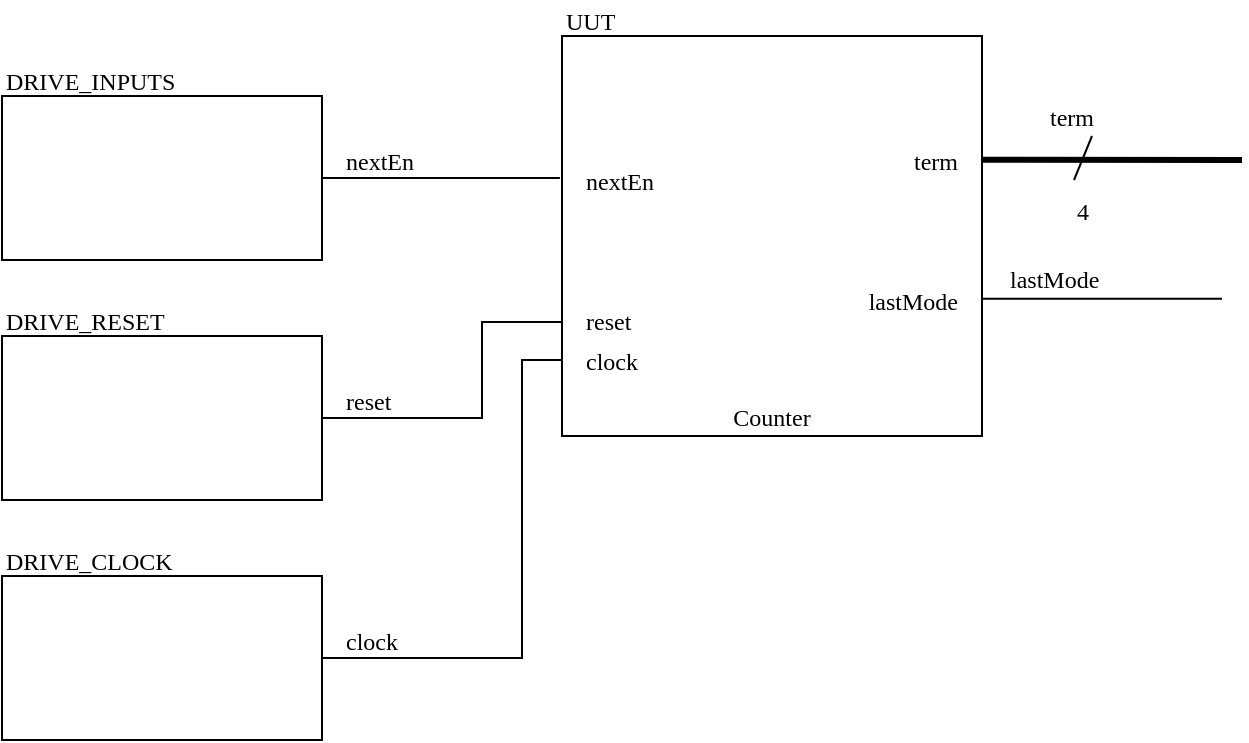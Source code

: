 <mxfile version="26.0.9">
  <diagram name="Page-1" id="i1AMQZblgapeprNLBYhG">
    <mxGraphModel dx="869" dy="507" grid="1" gridSize="10" guides="1" tooltips="1" connect="1" arrows="1" fold="1" page="1" pageScale="1" pageWidth="850" pageHeight="1100" math="0" shadow="0">
      <root>
        <mxCell id="0" />
        <mxCell id="1" parent="0" />
        <mxCell id="h6tM5bJv-wO1-XlPeuh8-1" value="" style="rounded=0;whiteSpace=wrap;html=1;fontStyle=0" parent="1" vertex="1">
          <mxGeometry x="40" y="208" width="160" height="82" as="geometry" />
        </mxCell>
        <mxCell id="h6tM5bJv-wO1-XlPeuh8-2" value="DRIVE_RESET" style="text;html=1;align=left;verticalAlign=bottom;whiteSpace=wrap;rounded=0;fontFamily=Lucida Console;fontStyle=0" parent="1" vertex="1">
          <mxGeometry x="40" y="190" width="160" height="20" as="geometry" />
        </mxCell>
        <mxCell id="h6tM5bJv-wO1-XlPeuh8-3" value="" style="rounded=0;whiteSpace=wrap;html=1;fontStyle=0" parent="1" vertex="1">
          <mxGeometry x="40" y="328" width="160" height="82" as="geometry" />
        </mxCell>
        <mxCell id="h6tM5bJv-wO1-XlPeuh8-4" value="DRIVE_CLOCK" style="text;html=1;align=left;verticalAlign=bottom;whiteSpace=wrap;rounded=0;fontFamily=Lucida Console;fontStyle=0" parent="1" vertex="1">
          <mxGeometry x="40" y="310" width="160" height="20" as="geometry" />
        </mxCell>
        <mxCell id="h6tM5bJv-wO1-XlPeuh8-5" value="" style="rounded=0;whiteSpace=wrap;html=1;fontStyle=0" parent="1" vertex="1">
          <mxGeometry x="40" y="88" width="160" height="82" as="geometry" />
        </mxCell>
        <mxCell id="h6tM5bJv-wO1-XlPeuh8-6" value="DRIVE_INPUTS" style="text;html=1;align=left;verticalAlign=bottom;whiteSpace=wrap;rounded=0;fontFamily=Lucida Console;fontStyle=0" parent="1" vertex="1">
          <mxGeometry x="40" y="70" width="160" height="20" as="geometry" />
        </mxCell>
        <mxCell id="h6tM5bJv-wO1-XlPeuh8-7" value="" style="rounded=0;whiteSpace=wrap;html=1;fontStyle=0" parent="1" vertex="1">
          <mxGeometry x="320" y="58" width="210" height="200" as="geometry" />
        </mxCell>
        <mxCell id="h6tM5bJv-wO1-XlPeuh8-8" value="UUT" style="text;html=1;align=left;verticalAlign=bottom;whiteSpace=wrap;rounded=0;fontFamily=Lucida Console;fontStyle=0" parent="1" vertex="1">
          <mxGeometry x="320" y="40" width="210" height="20" as="geometry" />
        </mxCell>
        <mxCell id="h6tM5bJv-wO1-XlPeuh8-9" value="Counter" style="text;html=1;align=center;verticalAlign=bottom;whiteSpace=wrap;rounded=0;fontFamily=Lucida Console;fontStyle=0" parent="1" vertex="1">
          <mxGeometry x="320" y="238" width="210" height="20" as="geometry" />
        </mxCell>
        <mxCell id="h6tM5bJv-wO1-XlPeuh8-10" value="nextEn" style="text;html=1;align=left;verticalAlign=bottom;whiteSpace=wrap;rounded=0;fontFamily=Lucida Console;fontStyle=0" parent="1" vertex="1">
          <mxGeometry x="330" y="120" width="50" height="20" as="geometry" />
        </mxCell>
        <mxCell id="h6tM5bJv-wO1-XlPeuh8-11" value="clock" style="text;html=1;align=left;verticalAlign=bottom;whiteSpace=wrap;rounded=0;fontFamily=Lucida Console;fontStyle=0" parent="1" vertex="1">
          <mxGeometry x="330" y="210" width="50" height="20" as="geometry" />
        </mxCell>
        <mxCell id="h6tM5bJv-wO1-XlPeuh8-12" value="reset" style="text;html=1;align=left;verticalAlign=bottom;whiteSpace=wrap;rounded=0;fontFamily=Lucida Console;fontStyle=0" parent="1" vertex="1">
          <mxGeometry x="330" y="190" width="50" height="20" as="geometry" />
        </mxCell>
        <mxCell id="h6tM5bJv-wO1-XlPeuh8-13" value="lastMode" style="text;html=1;align=right;verticalAlign=bottom;whiteSpace=wrap;rounded=0;fontFamily=Lucida Console;fontStyle=0" parent="1" vertex="1">
          <mxGeometry x="430" y="180" width="90" height="20" as="geometry" />
        </mxCell>
        <mxCell id="h6tM5bJv-wO1-XlPeuh8-14" value="term" style="text;html=1;align=right;verticalAlign=bottom;whiteSpace=wrap;rounded=0;fontFamily=Lucida Console;fontStyle=0" parent="1" vertex="1">
          <mxGeometry x="440" y="110" width="80" height="20" as="geometry" />
        </mxCell>
        <mxCell id="h6tM5bJv-wO1-XlPeuh8-16" style="edgeStyle=orthogonalEdgeStyle;rounded=0;orthogonalLoop=1;jettySize=auto;html=1;exitX=1;exitY=0.5;exitDx=0;exitDy=0;entryX=-0.005;entryY=0.355;entryDx=0;entryDy=0;entryPerimeter=0;endArrow=none;endFill=0;fontStyle=0" parent="1" source="h6tM5bJv-wO1-XlPeuh8-5" target="h6tM5bJv-wO1-XlPeuh8-7" edge="1">
          <mxGeometry relative="1" as="geometry" />
        </mxCell>
        <mxCell id="h6tM5bJv-wO1-XlPeuh8-17" style="edgeStyle=orthogonalEdgeStyle;rounded=0;orthogonalLoop=1;jettySize=auto;html=1;exitX=1;exitY=0.5;exitDx=0;exitDy=0;entryX=0;entryY=0.715;entryDx=0;entryDy=0;entryPerimeter=0;endArrow=none;endFill=0;fontStyle=0" parent="1" source="h6tM5bJv-wO1-XlPeuh8-1" target="h6tM5bJv-wO1-XlPeuh8-7" edge="1">
          <mxGeometry relative="1" as="geometry">
            <Array as="points">
              <mxPoint x="280" y="249" />
              <mxPoint x="280" y="201" />
            </Array>
          </mxGeometry>
        </mxCell>
        <mxCell id="h6tM5bJv-wO1-XlPeuh8-18" style="edgeStyle=orthogonalEdgeStyle;rounded=0;orthogonalLoop=1;jettySize=auto;html=1;exitX=1;exitY=0.5;exitDx=0;exitDy=0;entryX=0;entryY=0.805;entryDx=0;entryDy=0;entryPerimeter=0;endArrow=none;endFill=0;fontStyle=0" parent="1" source="h6tM5bJv-wO1-XlPeuh8-3" target="h6tM5bJv-wO1-XlPeuh8-7" edge="1">
          <mxGeometry relative="1" as="geometry">
            <Array as="points">
              <mxPoint x="300" y="369" />
              <mxPoint x="300" y="220" />
            </Array>
          </mxGeometry>
        </mxCell>
        <mxCell id="h6tM5bJv-wO1-XlPeuh8-22" value="nextEn" style="text;html=1;align=left;verticalAlign=bottom;whiteSpace=wrap;rounded=0;fontFamily=Lucida Console;fontStyle=0" parent="1" vertex="1">
          <mxGeometry x="210" y="110" width="70" height="20" as="geometry" />
        </mxCell>
        <mxCell id="h6tM5bJv-wO1-XlPeuh8-23" value="reset" style="text;html=1;align=left;verticalAlign=bottom;whiteSpace=wrap;rounded=0;fontFamily=Lucida Console;fontStyle=0" parent="1" vertex="1">
          <mxGeometry x="210" y="230" width="70" height="20" as="geometry" />
        </mxCell>
        <mxCell id="h6tM5bJv-wO1-XlPeuh8-24" value="clock" style="text;html=1;align=left;verticalAlign=bottom;whiteSpace=wrap;rounded=0;fontFamily=Lucida Console;fontStyle=0" parent="1" vertex="1">
          <mxGeometry x="210" y="350" width="70" height="20" as="geometry" />
        </mxCell>
        <mxCell id="h6tM5bJv-wO1-XlPeuh8-25" value="" style="endArrow=none;html=1;rounded=0;strokeWidth=3;entryX=0;entryY=0.5;entryDx=0;entryDy=0;entryPerimeter=0;fontStyle=0" parent="1" edge="1">
          <mxGeometry width="50" height="50" relative="1" as="geometry">
            <mxPoint x="530" y="119.82" as="sourcePoint" />
            <mxPoint x="660" y="120" as="targetPoint" />
            <Array as="points">
              <mxPoint x="540" y="119.82" />
            </Array>
          </mxGeometry>
        </mxCell>
        <mxCell id="h6tM5bJv-wO1-XlPeuh8-27" value="4" style="text;html=1;align=center;verticalAlign=bottom;whiteSpace=wrap;rounded=0;fontFamily=Lucida Console;fontStyle=0" parent="1" vertex="1">
          <mxGeometry x="550" y="135" width="61" height="20" as="geometry" />
        </mxCell>
        <mxCell id="h6tM5bJv-wO1-XlPeuh8-32" value="term" style="text;html=1;align=left;verticalAlign=bottom;whiteSpace=wrap;rounded=0;fontFamily=Lucida Console;fontStyle=0" parent="1" vertex="1">
          <mxGeometry x="562" y="88" width="70" height="20" as="geometry" />
        </mxCell>
        <mxCell id="mbF0MXPYYiFs6faAnwzY-6" value="" style="endArrow=none;html=1;rounded=0;strokeWidth=1;fontStyle=0" parent="1" edge="1">
          <mxGeometry width="50" height="50" relative="1" as="geometry">
            <mxPoint x="576" y="130" as="sourcePoint" />
            <mxPoint x="585" y="108" as="targetPoint" />
          </mxGeometry>
        </mxCell>
        <mxCell id="2FDAHl5DUjbFJnvVTUBh-1" value="lastMode" style="text;html=1;align=left;verticalAlign=bottom;whiteSpace=wrap;rounded=0;fontFamily=Lucida Console;spacingRight=0;spacingLeft=12;" vertex="1" parent="1">
          <mxGeometry x="530" y="169.39" width="120" height="20" as="geometry" />
        </mxCell>
        <mxCell id="2FDAHl5DUjbFJnvVTUBh-2" value="" style="endArrow=none;html=1;rounded=0;" edge="1" parent="1">
          <mxGeometry width="50" height="50" relative="1" as="geometry">
            <mxPoint x="530" y="189.39" as="sourcePoint" />
            <mxPoint x="650" y="189.39" as="targetPoint" />
          </mxGeometry>
        </mxCell>
      </root>
    </mxGraphModel>
  </diagram>
</mxfile>
